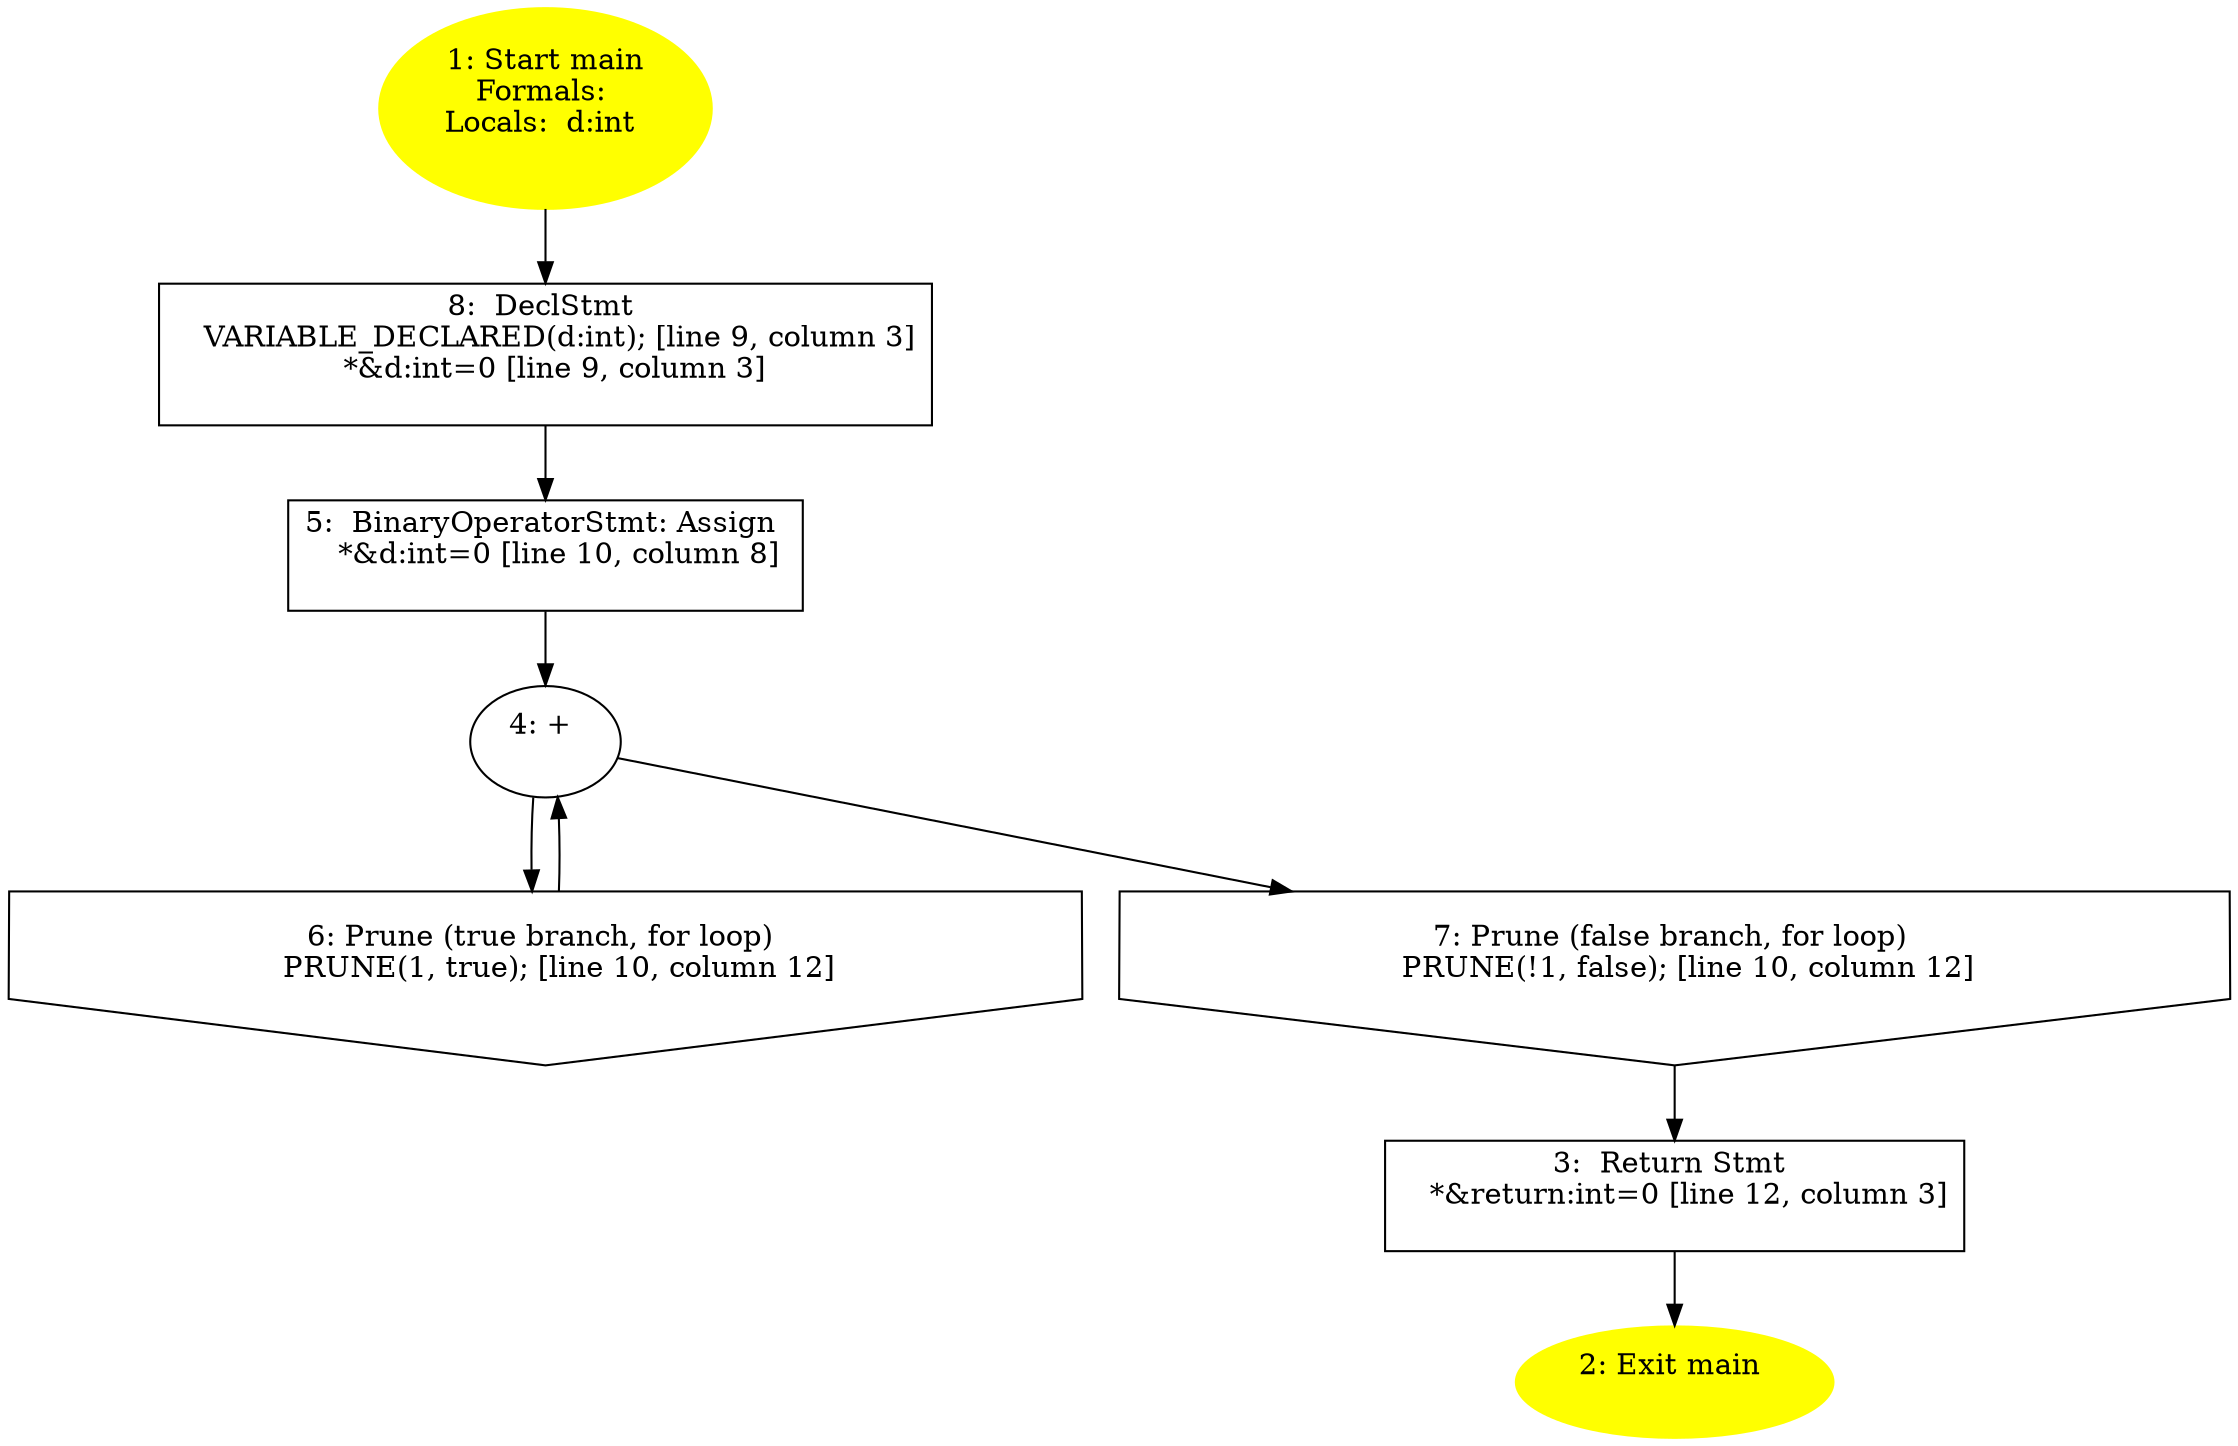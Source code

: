 /* @generated */
digraph cfg {
"main.fad58de7366495db_1" [label="1: Start main\nFormals: \nLocals:  d:int \n  " color=yellow style=filled]
	

	 "main.fad58de7366495db_1" -> "main.fad58de7366495db_8" ;
"main.fad58de7366495db_2" [label="2: Exit main \n  " color=yellow style=filled]
	

"main.fad58de7366495db_3" [label="3:  Return Stmt \n   *&return:int=0 [line 12, column 3]\n " shape="box"]
	

	 "main.fad58de7366495db_3" -> "main.fad58de7366495db_2" ;
"main.fad58de7366495db_4" [label="4: + \n  " ]
	

	 "main.fad58de7366495db_4" -> "main.fad58de7366495db_6" ;
	 "main.fad58de7366495db_4" -> "main.fad58de7366495db_7" ;
"main.fad58de7366495db_5" [label="5:  BinaryOperatorStmt: Assign \n   *&d:int=0 [line 10, column 8]\n " shape="box"]
	

	 "main.fad58de7366495db_5" -> "main.fad58de7366495db_4" ;
"main.fad58de7366495db_6" [label="6: Prune (true branch, for loop) \n   PRUNE(1, true); [line 10, column 12]\n " shape="invhouse"]
	

	 "main.fad58de7366495db_6" -> "main.fad58de7366495db_4" ;
"main.fad58de7366495db_7" [label="7: Prune (false branch, for loop) \n   PRUNE(!1, false); [line 10, column 12]\n " shape="invhouse"]
	

	 "main.fad58de7366495db_7" -> "main.fad58de7366495db_3" ;
"main.fad58de7366495db_8" [label="8:  DeclStmt \n   VARIABLE_DECLARED(d:int); [line 9, column 3]\n  *&d:int=0 [line 9, column 3]\n " shape="box"]
	

	 "main.fad58de7366495db_8" -> "main.fad58de7366495db_5" ;
}
